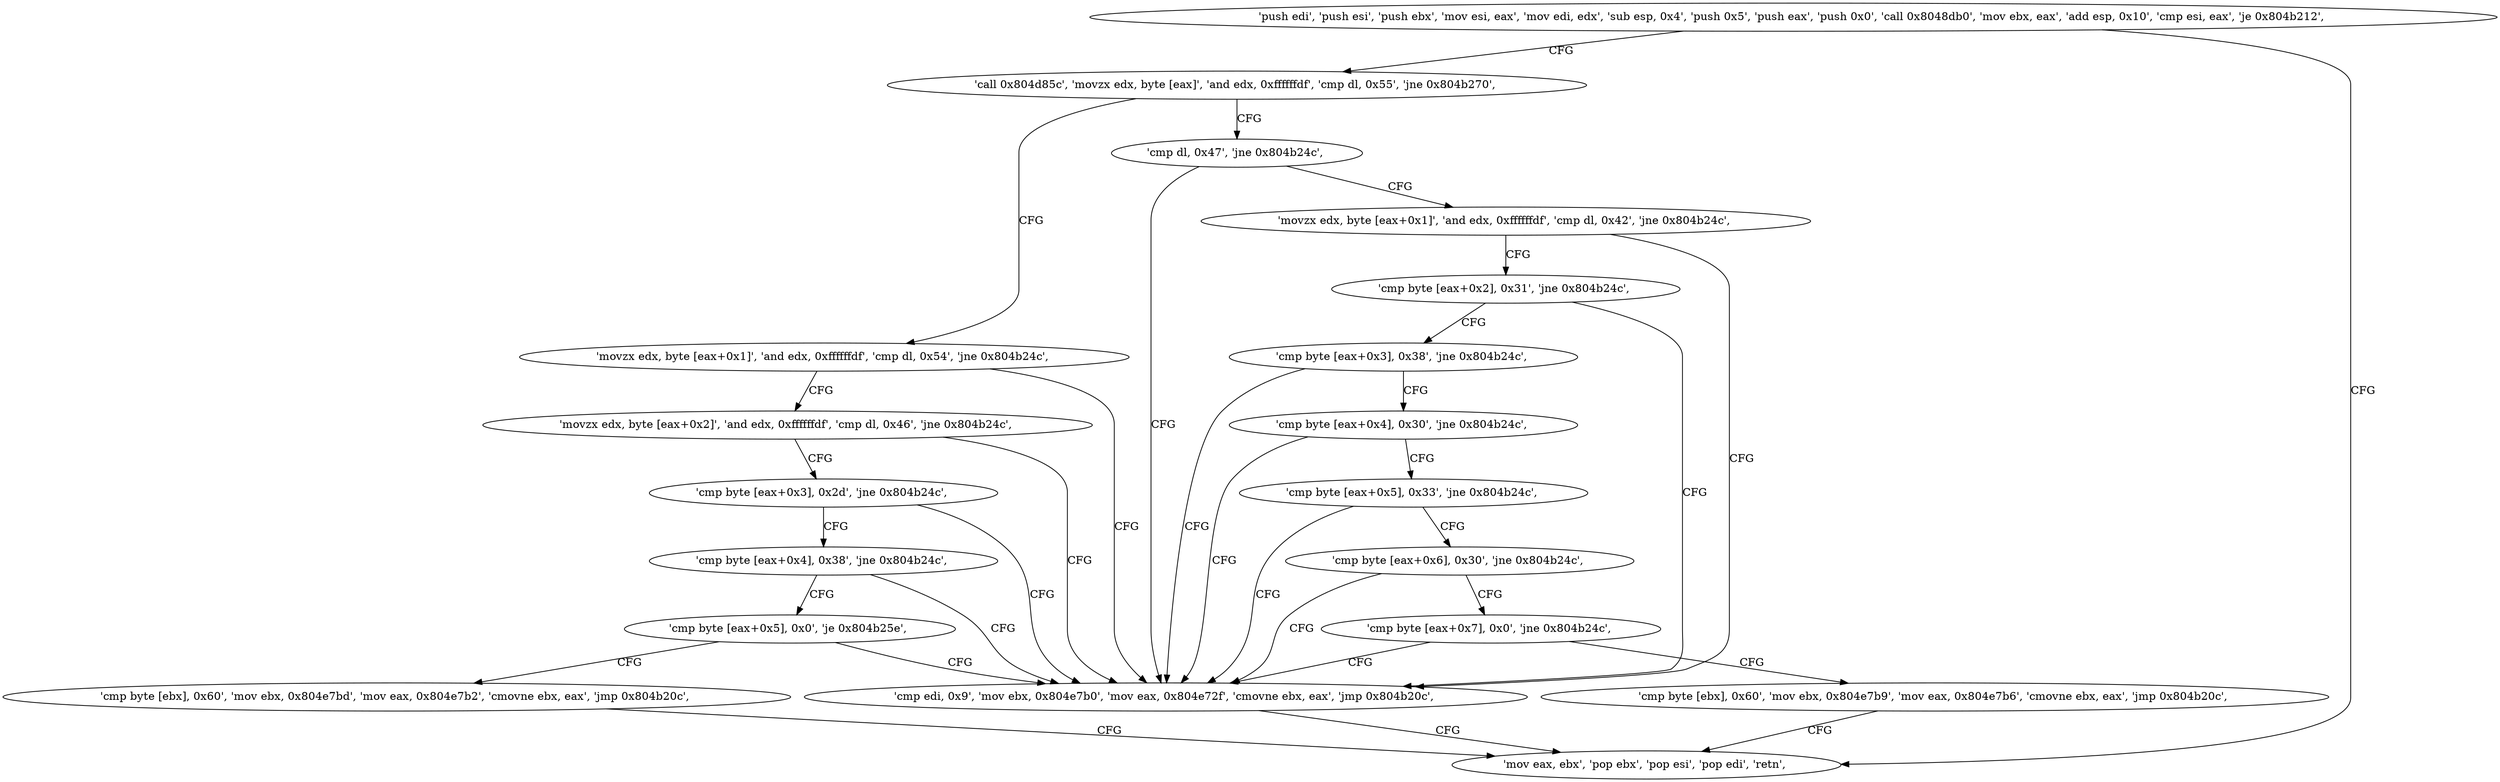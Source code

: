 digraph "func" {
"134525423" [label = "'push edi', 'push esi', 'push ebx', 'mov esi, eax', 'mov edi, edx', 'sub esp, 0x4', 'push 0x5', 'push eax', 'push 0x0', 'call 0x8048db0', 'mov ebx, eax', 'add esp, 0x10', 'cmp esi, eax', 'je 0x804b212', " ]
"134525458" [label = "'call 0x804d85c', 'movzx edx, byte [eax]', 'and edx, 0xffffffdf', 'cmp dl, 0x55', 'jne 0x804b270', " ]
"134525452" [label = "'mov eax, ebx', 'pop ebx', 'pop esi', 'pop edi', 'retn', " ]
"134525552" [label = "'cmp dl, 0x47', 'jne 0x804b24c', " ]
"134525474" [label = "'movzx edx, byte [eax+0x1]', 'and edx, 0xffffffdf', 'cmp dl, 0x54', 'jne 0x804b24c', " ]
"134525516" [label = "'cmp edi, 0x9', 'mov ebx, 0x804e7b0', 'mov eax, 0x804e72f', 'cmovne ebx, eax', 'jmp 0x804b20c', " ]
"134525557" [label = "'movzx edx, byte [eax+0x1]', 'and edx, 0xffffffdf', 'cmp dl, 0x42', 'jne 0x804b24c', " ]
"134525486" [label = "'movzx edx, byte [eax+0x2]', 'and edx, 0xffffffdf', 'cmp dl, 0x46', 'jne 0x804b24c', " ]
"134525569" [label = "'cmp byte [eax+0x2], 0x31', 'jne 0x804b24c', " ]
"134525498" [label = "'cmp byte [eax+0x3], 0x2d', 'jne 0x804b24c', " ]
"134525575" [label = "'cmp byte [eax+0x3], 0x38', 'jne 0x804b24c', " ]
"134525504" [label = "'cmp byte [eax+0x4], 0x38', 'jne 0x804b24c', " ]
"134525581" [label = "'cmp byte [eax+0x4], 0x30', 'jne 0x804b24c', " ]
"134525510" [label = "'cmp byte [eax+0x5], 0x0', 'je 0x804b25e', " ]
"134525587" [label = "'cmp byte [eax+0x5], 0x33', 'jne 0x804b24c', " ]
"134525534" [label = "'cmp byte [ebx], 0x60', 'mov ebx, 0x804e7bd', 'mov eax, 0x804e7b2', 'cmovne ebx, eax', 'jmp 0x804b20c', " ]
"134525593" [label = "'cmp byte [eax+0x6], 0x30', 'jne 0x804b24c', " ]
"134525599" [label = "'cmp byte [eax+0x7], 0x0', 'jne 0x804b24c', " ]
"134525605" [label = "'cmp byte [ebx], 0x60', 'mov ebx, 0x804e7b9', 'mov eax, 0x804e7b6', 'cmovne ebx, eax', 'jmp 0x804b20c', " ]
"134525423" -> "134525458" [ label = "CFG" ]
"134525423" -> "134525452" [ label = "CFG" ]
"134525458" -> "134525552" [ label = "CFG" ]
"134525458" -> "134525474" [ label = "CFG" ]
"134525552" -> "134525516" [ label = "CFG" ]
"134525552" -> "134525557" [ label = "CFG" ]
"134525474" -> "134525516" [ label = "CFG" ]
"134525474" -> "134525486" [ label = "CFG" ]
"134525516" -> "134525452" [ label = "CFG" ]
"134525557" -> "134525516" [ label = "CFG" ]
"134525557" -> "134525569" [ label = "CFG" ]
"134525486" -> "134525516" [ label = "CFG" ]
"134525486" -> "134525498" [ label = "CFG" ]
"134525569" -> "134525516" [ label = "CFG" ]
"134525569" -> "134525575" [ label = "CFG" ]
"134525498" -> "134525516" [ label = "CFG" ]
"134525498" -> "134525504" [ label = "CFG" ]
"134525575" -> "134525516" [ label = "CFG" ]
"134525575" -> "134525581" [ label = "CFG" ]
"134525504" -> "134525516" [ label = "CFG" ]
"134525504" -> "134525510" [ label = "CFG" ]
"134525581" -> "134525516" [ label = "CFG" ]
"134525581" -> "134525587" [ label = "CFG" ]
"134525510" -> "134525534" [ label = "CFG" ]
"134525510" -> "134525516" [ label = "CFG" ]
"134525587" -> "134525516" [ label = "CFG" ]
"134525587" -> "134525593" [ label = "CFG" ]
"134525534" -> "134525452" [ label = "CFG" ]
"134525593" -> "134525516" [ label = "CFG" ]
"134525593" -> "134525599" [ label = "CFG" ]
"134525599" -> "134525516" [ label = "CFG" ]
"134525599" -> "134525605" [ label = "CFG" ]
"134525605" -> "134525452" [ label = "CFG" ]
}
